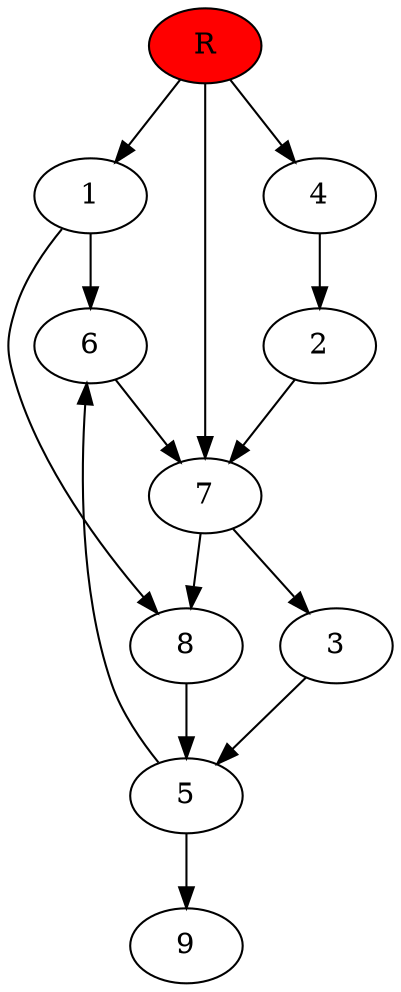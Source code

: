 digraph prb3638 {
	1
	2
	3
	4
	5
	6
	7
	8
	R [fillcolor="#ff0000" style=filled]
	1 -> 6
	1 -> 8
	2 -> 7
	3 -> 5
	4 -> 2
	5 -> 6
	5 -> 9
	6 -> 7
	7 -> 3
	7 -> 8
	8 -> 5
	R -> 1
	R -> 4
	R -> 7
}
